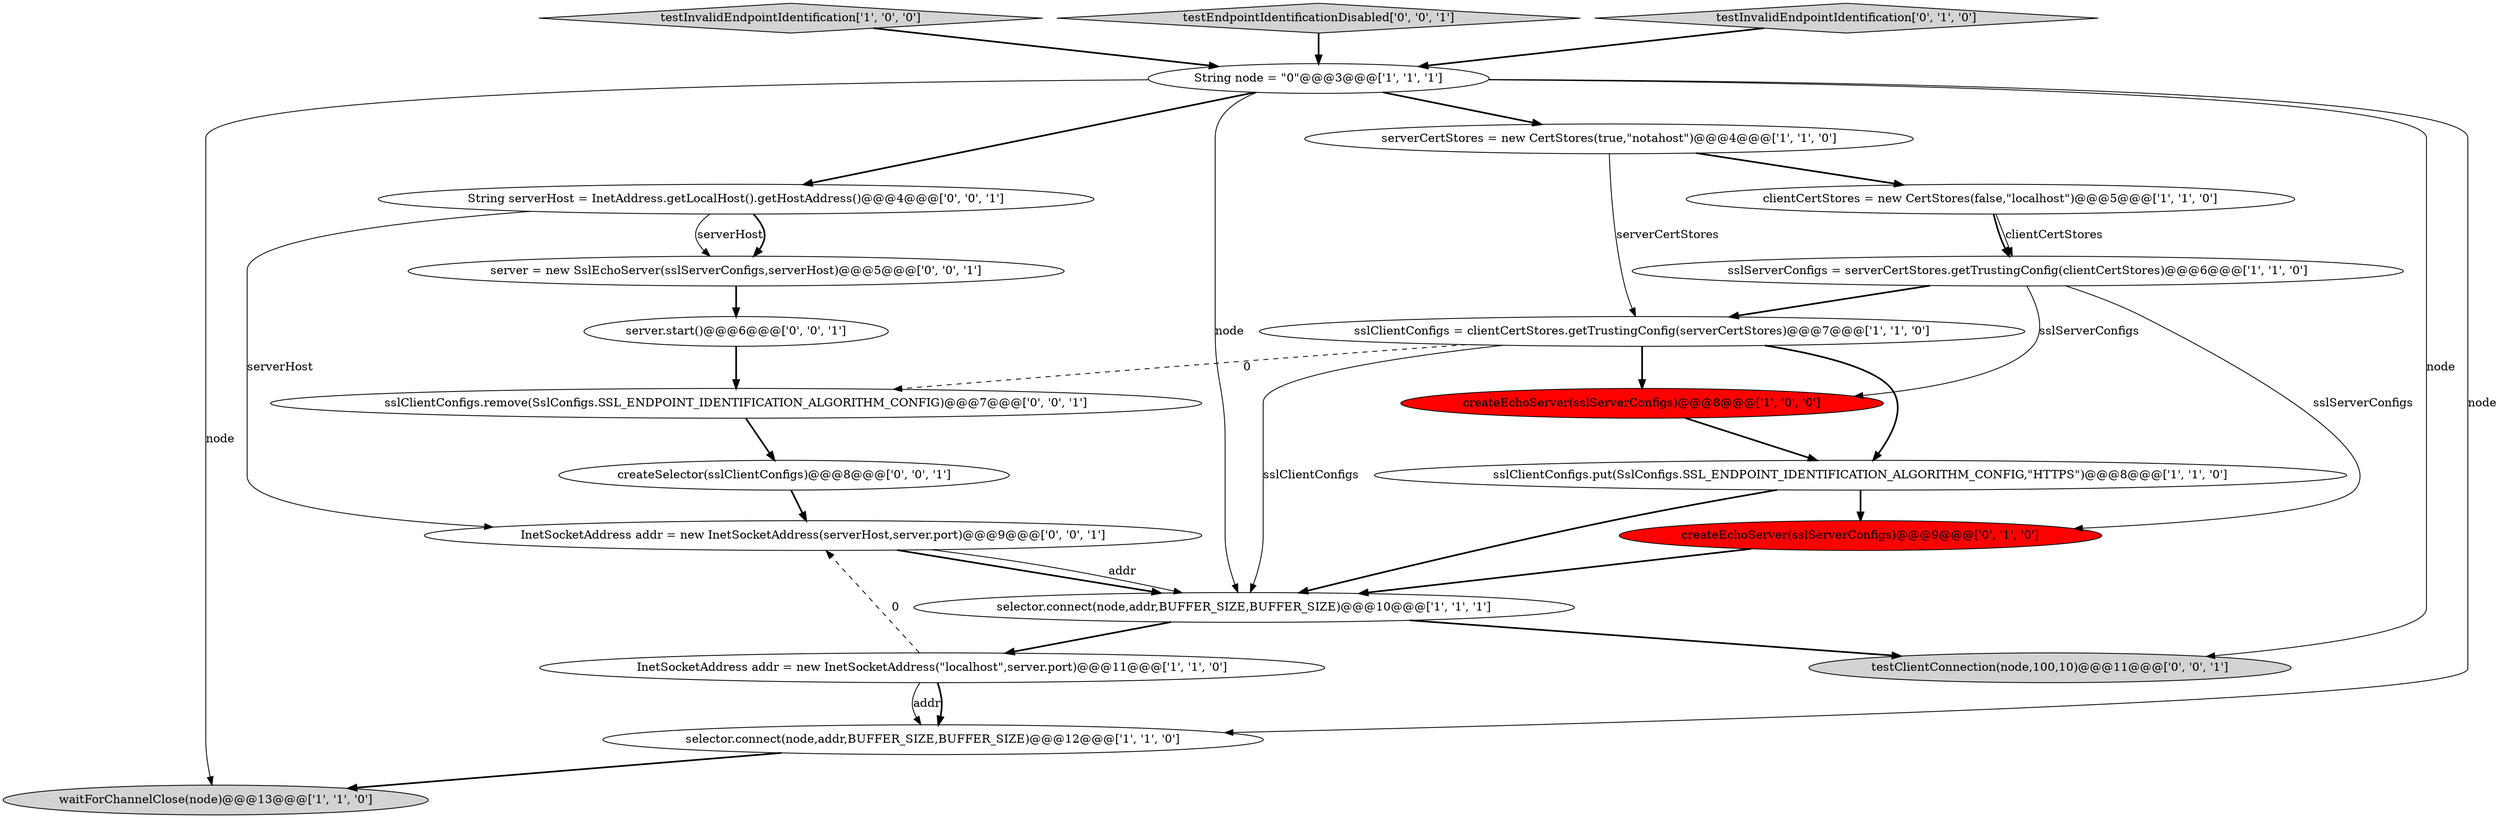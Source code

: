digraph {
2 [style = filled, label = "selector.connect(node,addr,BUFFER_SIZE,BUFFER_SIZE)@@@12@@@['1', '1', '0']", fillcolor = white, shape = ellipse image = "AAA0AAABBB1BBB"];
21 [style = filled, label = "server = new SslEchoServer(sslServerConfigs,serverHost)@@@5@@@['0', '0', '1']", fillcolor = white, shape = ellipse image = "AAA0AAABBB3BBB"];
8 [style = filled, label = "InetSocketAddress addr = new InetSocketAddress(\"localhost\",server.port)@@@11@@@['1', '1', '0']", fillcolor = white, shape = ellipse image = "AAA0AAABBB1BBB"];
10 [style = filled, label = "sslClientConfigs.put(SslConfigs.SSL_ENDPOINT_IDENTIFICATION_ALGORITHM_CONFIG,\"HTTPS\")@@@8@@@['1', '1', '0']", fillcolor = white, shape = ellipse image = "AAA0AAABBB1BBB"];
9 [style = filled, label = "waitForChannelClose(node)@@@13@@@['1', '1', '0']", fillcolor = lightgray, shape = ellipse image = "AAA0AAABBB1BBB"];
16 [style = filled, label = "String serverHost = InetAddress.getLocalHost().getHostAddress()@@@4@@@['0', '0', '1']", fillcolor = white, shape = ellipse image = "AAA0AAABBB3BBB"];
17 [style = filled, label = "testClientConnection(node,100,10)@@@11@@@['0', '0', '1']", fillcolor = lightgray, shape = ellipse image = "AAA0AAABBB3BBB"];
14 [style = filled, label = "createSelector(sslClientConfigs)@@@8@@@['0', '0', '1']", fillcolor = white, shape = ellipse image = "AAA0AAABBB3BBB"];
11 [style = filled, label = "serverCertStores = new CertStores(true,\"notahost\")@@@4@@@['1', '1', '0']", fillcolor = white, shape = ellipse image = "AAA0AAABBB1BBB"];
3 [style = filled, label = "String node = \"0\"@@@3@@@['1', '1', '1']", fillcolor = white, shape = ellipse image = "AAA0AAABBB1BBB"];
6 [style = filled, label = "testInvalidEndpointIdentification['1', '0', '0']", fillcolor = lightgray, shape = diamond image = "AAA0AAABBB1BBB"];
0 [style = filled, label = "sslClientConfigs = clientCertStores.getTrustingConfig(serverCertStores)@@@7@@@['1', '1', '0']", fillcolor = white, shape = ellipse image = "AAA0AAABBB1BBB"];
4 [style = filled, label = "sslServerConfigs = serverCertStores.getTrustingConfig(clientCertStores)@@@6@@@['1', '1', '0']", fillcolor = white, shape = ellipse image = "AAA0AAABBB1BBB"];
18 [style = filled, label = "server.start()@@@6@@@['0', '0', '1']", fillcolor = white, shape = ellipse image = "AAA0AAABBB3BBB"];
15 [style = filled, label = "testEndpointIdentificationDisabled['0', '0', '1']", fillcolor = lightgray, shape = diamond image = "AAA0AAABBB3BBB"];
13 [style = filled, label = "createEchoServer(sslServerConfigs)@@@9@@@['0', '1', '0']", fillcolor = red, shape = ellipse image = "AAA1AAABBB2BBB"];
5 [style = filled, label = "selector.connect(node,addr,BUFFER_SIZE,BUFFER_SIZE)@@@10@@@['1', '1', '1']", fillcolor = white, shape = ellipse image = "AAA0AAABBB1BBB"];
1 [style = filled, label = "createEchoServer(sslServerConfigs)@@@8@@@['1', '0', '0']", fillcolor = red, shape = ellipse image = "AAA1AAABBB1BBB"];
7 [style = filled, label = "clientCertStores = new CertStores(false,\"localhost\")@@@5@@@['1', '1', '0']", fillcolor = white, shape = ellipse image = "AAA0AAABBB1BBB"];
19 [style = filled, label = "sslClientConfigs.remove(SslConfigs.SSL_ENDPOINT_IDENTIFICATION_ALGORITHM_CONFIG)@@@7@@@['0', '0', '1']", fillcolor = white, shape = ellipse image = "AAA0AAABBB3BBB"];
20 [style = filled, label = "InetSocketAddress addr = new InetSocketAddress(serverHost,server.port)@@@9@@@['0', '0', '1']", fillcolor = white, shape = ellipse image = "AAA0AAABBB3BBB"];
12 [style = filled, label = "testInvalidEndpointIdentification['0', '1', '0']", fillcolor = lightgray, shape = diamond image = "AAA0AAABBB2BBB"];
0->5 [style = solid, label="sslClientConfigs"];
6->3 [style = bold, label=""];
5->8 [style = bold, label=""];
4->13 [style = solid, label="sslServerConfigs"];
3->17 [style = solid, label="node"];
0->19 [style = dashed, label="0"];
8->20 [style = dashed, label="0"];
3->11 [style = bold, label=""];
18->19 [style = bold, label=""];
8->2 [style = solid, label="addr"];
16->21 [style = solid, label="serverHost"];
7->4 [style = bold, label=""];
2->9 [style = bold, label=""];
3->16 [style = bold, label=""];
4->1 [style = solid, label="sslServerConfigs"];
15->3 [style = bold, label=""];
5->17 [style = bold, label=""];
7->4 [style = solid, label="clientCertStores"];
21->18 [style = bold, label=""];
4->0 [style = bold, label=""];
20->5 [style = bold, label=""];
11->0 [style = solid, label="serverCertStores"];
3->5 [style = solid, label="node"];
20->5 [style = solid, label="addr"];
0->10 [style = bold, label=""];
16->20 [style = solid, label="serverHost"];
10->5 [style = bold, label=""];
19->14 [style = bold, label=""];
3->9 [style = solid, label="node"];
8->2 [style = bold, label=""];
10->13 [style = bold, label=""];
0->1 [style = bold, label=""];
16->21 [style = bold, label=""];
13->5 [style = bold, label=""];
12->3 [style = bold, label=""];
3->2 [style = solid, label="node"];
1->10 [style = bold, label=""];
11->7 [style = bold, label=""];
14->20 [style = bold, label=""];
}
